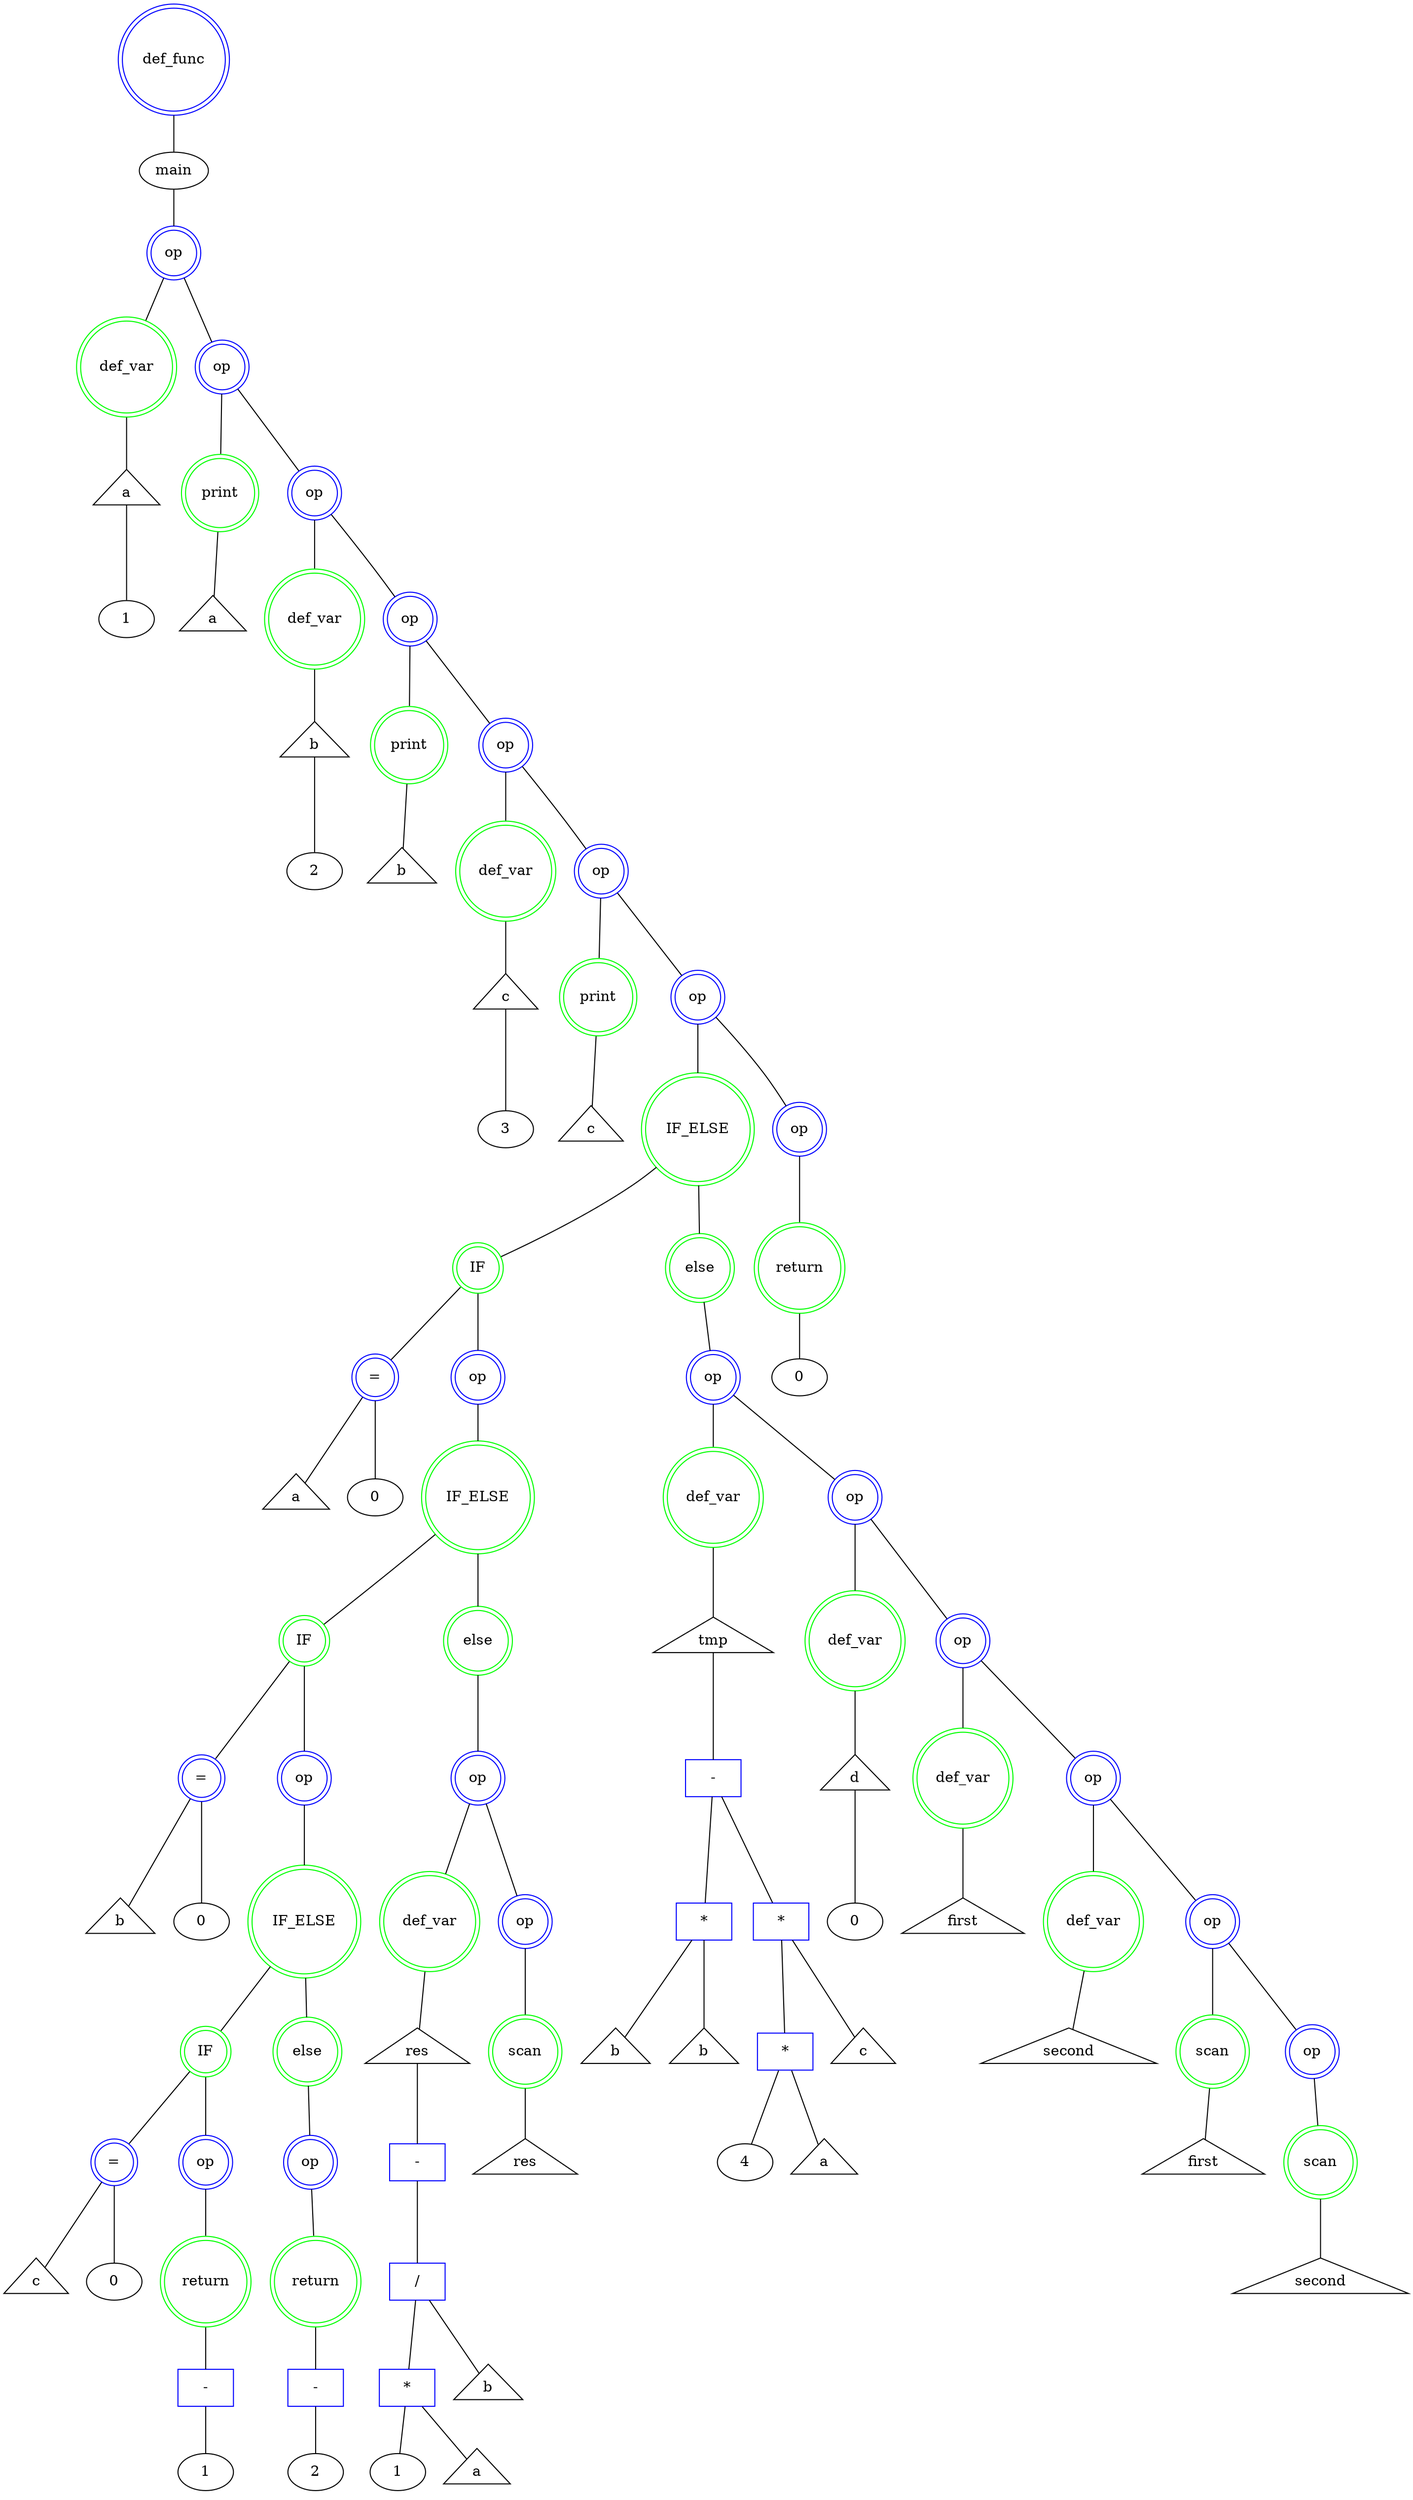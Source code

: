 graph astdump {
_93DF[shape=doublecircle, color=blue,label="def_func"]
_93DF -- _92FN;
_92FN [label="main"]
_92FN -- _3OP;
_3OP[shape=doublecircle, color=blue,label="op"]
_3OP -- _5SO;
_3OP -- _7OP;
_5SO[shape=doublecircle, color=green,label="def_var"]
_5SO -- _6V;
_6V [shape=triangle,label="a"]
_6V -- _8N1;
_8N1 [label="1"]
_7OP[shape=doublecircle, color=blue,label="op"]
_7OP -- _14SO;
_7OP -- _11OP;
_14SO[shape=doublecircle, color=green,label="print"]
_14SO -- _12V;
_12V [shape=triangle,label="a"]
_11OP[shape=doublecircle, color=blue,label="op"]
_11OP -- _15SO;
_11OP -- _15OP;
_15SO[shape=doublecircle, color=green,label="def_var"]
_15SO -- _16V;
_16V [shape=triangle,label="b"]
_16V -- _18N2;
_18N2 [label="2"]
_15OP[shape=doublecircle, color=blue,label="op"]
_15OP -- _24SO;
_15OP -- _19OP;
_24SO[shape=doublecircle, color=green,label="print"]
_24SO -- _22V;
_22V [shape=triangle,label="b"]
_19OP[shape=doublecircle, color=blue,label="op"]
_19OP -- _25SO;
_19OP -- _23OP;
_25SO[shape=doublecircle, color=green,label="def_var"]
_25SO -- _26V;
_26V [shape=triangle,label="c"]
_26V -- _28N3;
_28N3 [label="3"]
_23OP[shape=doublecircle, color=blue,label="op"]
_23OP -- _34SO;
_23OP -- _86OP;
_34SO[shape=doublecircle, color=green,label="print"]
_34SO -- _32V;
_32V [shape=triangle,label="c"]
_86OP[shape=doublecircle, color=blue,label="op"]
_86OP -- _237SO;
_86OP -- _91OP;
_237SO[shape=doublecircle, color=green,label="IF_ELSE"]
_237SO -- _36SO;
_237SO -- _147SO;
_36SO[shape=doublecircle, color=green,label="IF"]
_36SO -- _24BOP;
_36SO -- _56OP;
_24BOP[shape=doublecircle, color=blue,label="="]
_24BOP -- _37V;
_37V [shape=triangle,label="a"]
_24BOP -- _39N0;
_39N0 [label="0"]
_56OP[shape=doublecircle, color=blue,label="op"]
_56OP -- _140SO;
_140SO[shape=doublecircle, color=green,label="IF_ELSE"]
_140SO -- _43SO;
_140SO -- _113SO;
_43SO[shape=doublecircle, color=green,label="IF"]
_43SO -- _25BOP;
_43SO -- _42OP;
_25BOP[shape=doublecircle, color=blue,label="="]
_25BOP -- _44V;
_44V [shape=triangle,label="b"]
_25BOP -- _46N0;
_46N0 [label="0"]
_42OP[shape=doublecircle, color=blue,label="op"]
_42OP -- _106SO;
_106SO[shape=doublecircle, color=green,label="IF_ELSE"]
_106SO -- _50SO;
_106SO -- _93SO;
_50SO[shape=doublecircle, color=green,label="IF"]
_50SO -- _26BOP;
_50SO -- _31OP;
_26BOP[shape=doublecircle, color=blue,label="="]
_26BOP -- _51V;
_51V [shape=triangle,label="c"]
_26BOP -- _53N0;
_53N0 [label="0"]
_31OP[shape=doublecircle, color=blue,label="op"]
_31OP -- _27SO;
_27SO[shape=doublecircle, color=green,label="return"]
_27SO -- _59MO1;
_59MO1 [label="1"]
_59MO1[shape=box, color=blue,label="-"]
_59MO1 -- _58N1;
_58N1 [label="1"]
_93SO[shape=doublecircle, color=green,label="else"]
_93SO -- _37OP;
_37OP[shape=doublecircle, color=blue,label="op"]
_37OP -- _33SO;
_33SO[shape=doublecircle, color=green,label="return"]
_33SO -- _66MO1;
_66MO1 [label="1"]
_66MO1[shape=box, color=blue,label="-"]
_66MO1 -- _65N2;
_65N2 [label="2"]
_113SO[shape=doublecircle, color=green,label="else"]
_113SO -- _47OP;
_47OP[shape=doublecircle, color=blue,label="op"]
_47OP -- _72SO;
_47OP -- _51OP;
_72SO[shape=doublecircle, color=green,label="def_var"]
_72SO -- _73V;
_73V [shape=triangle,label="res"]
_73V -- _81MO1;
_81MO1 [label="1"]
_81MO1[shape=box, color=blue,label="-"]
_81MO1 -- _81MO2;
_81MO2 [label="2"]
_81MO2[shape=box, color=blue,label="/"]
_81MO2 -- _79MO3;
_79MO3 [label="3"]
_81MO2 -- _80V;
_80V [shape=triangle,label="b"]
_79MO3[shape=box, color=blue,label="*"]
_79MO3 -- _76N1;
_76N1 [label="1"]
_79MO3 -- _78V;
_78V [shape=triangle,label="a"]
_51OP[shape=doublecircle, color=blue,label="op"]
_51OP -- _86SO;
_86SO[shape=doublecircle, color=green,label="scan"]
_86SO -- _84V;
_84V [shape=triangle,label="res"]
_147SO[shape=doublecircle, color=green,label="else"]
_147SO -- _61OP;
_61OP[shape=doublecircle, color=blue,label="op"]
_61OP -- _92SO;
_61OP -- _65OP;
_92SO[shape=doublecircle, color=green,label="def_var"]
_92SO -- _93V;
_93V [shape=triangle,label="tmp"]
_93V -- _104MO1;
_104MO1 [label="1"]
_104MO1[shape=box, color=blue,label="-"]
_104MO1 -- _98MO3;
_98MO3 [label="3"]
_104MO1 -- _104MO3;
_104MO3 [label="3"]
_98MO3[shape=box, color=blue,label="*"]
_98MO3 -- _95V;
_95V [shape=triangle,label="b"]
_98MO3 -- _97V;
_97V [shape=triangle,label="b"]
_104MO3[shape=box, color=blue,label="*"]
_104MO3 -- _102MO3;
_102MO3 [label="3"]
_104MO3 -- _103V;
_103V [shape=triangle,label="c"]
_102MO3[shape=box, color=blue,label="*"]
_102MO3 -- _99N4;
_99N4 [label="4"]
_102MO3 -- _101V;
_101V [shape=triangle,label="a"]
_65OP[shape=doublecircle, color=blue,label="op"]
_65OP -- _105SO;
_65OP -- _69OP;
_105SO[shape=doublecircle, color=green,label="def_var"]
_105SO -- _106V;
_106V [shape=triangle,label="d"]
_106V -- _108N0;
_108N0 [label="0"]
_69OP[shape=doublecircle, color=blue,label="op"]
_69OP -- _110SO;
_69OP -- _73OP;
_110SO[shape=doublecircle, color=green,label="def_var"]
_110SO -- _111V;
_111V [shape=triangle,label="first"]
_73OP[shape=doublecircle, color=blue,label="op"]
_73OP -- _127SO;
_73OP -- _77OP;
_127SO[shape=doublecircle, color=green,label="def_var"]
_127SO -- _128V;
_128V [shape=triangle,label="second"]
_77OP[shape=doublecircle, color=blue,label="op"]
_77OP -- _148SO;
_77OP -- _81OP;
_148SO[shape=doublecircle, color=green,label="scan"]
_148SO -- _146V;
_146V [shape=triangle,label="first"]
_81OP[shape=doublecircle, color=blue,label="op"]
_81OP -- _153SO;
_153SO[shape=doublecircle, color=green,label="scan"]
_153SO -- _151V;
_151V [shape=triangle,label="second"]
_91OP[shape=doublecircle, color=blue,label="op"]
_91OP -- _87SO;
_87SO[shape=doublecircle, color=green,label="return"]
_87SO -- _157N0;
_157N0 [label="0"]
}
